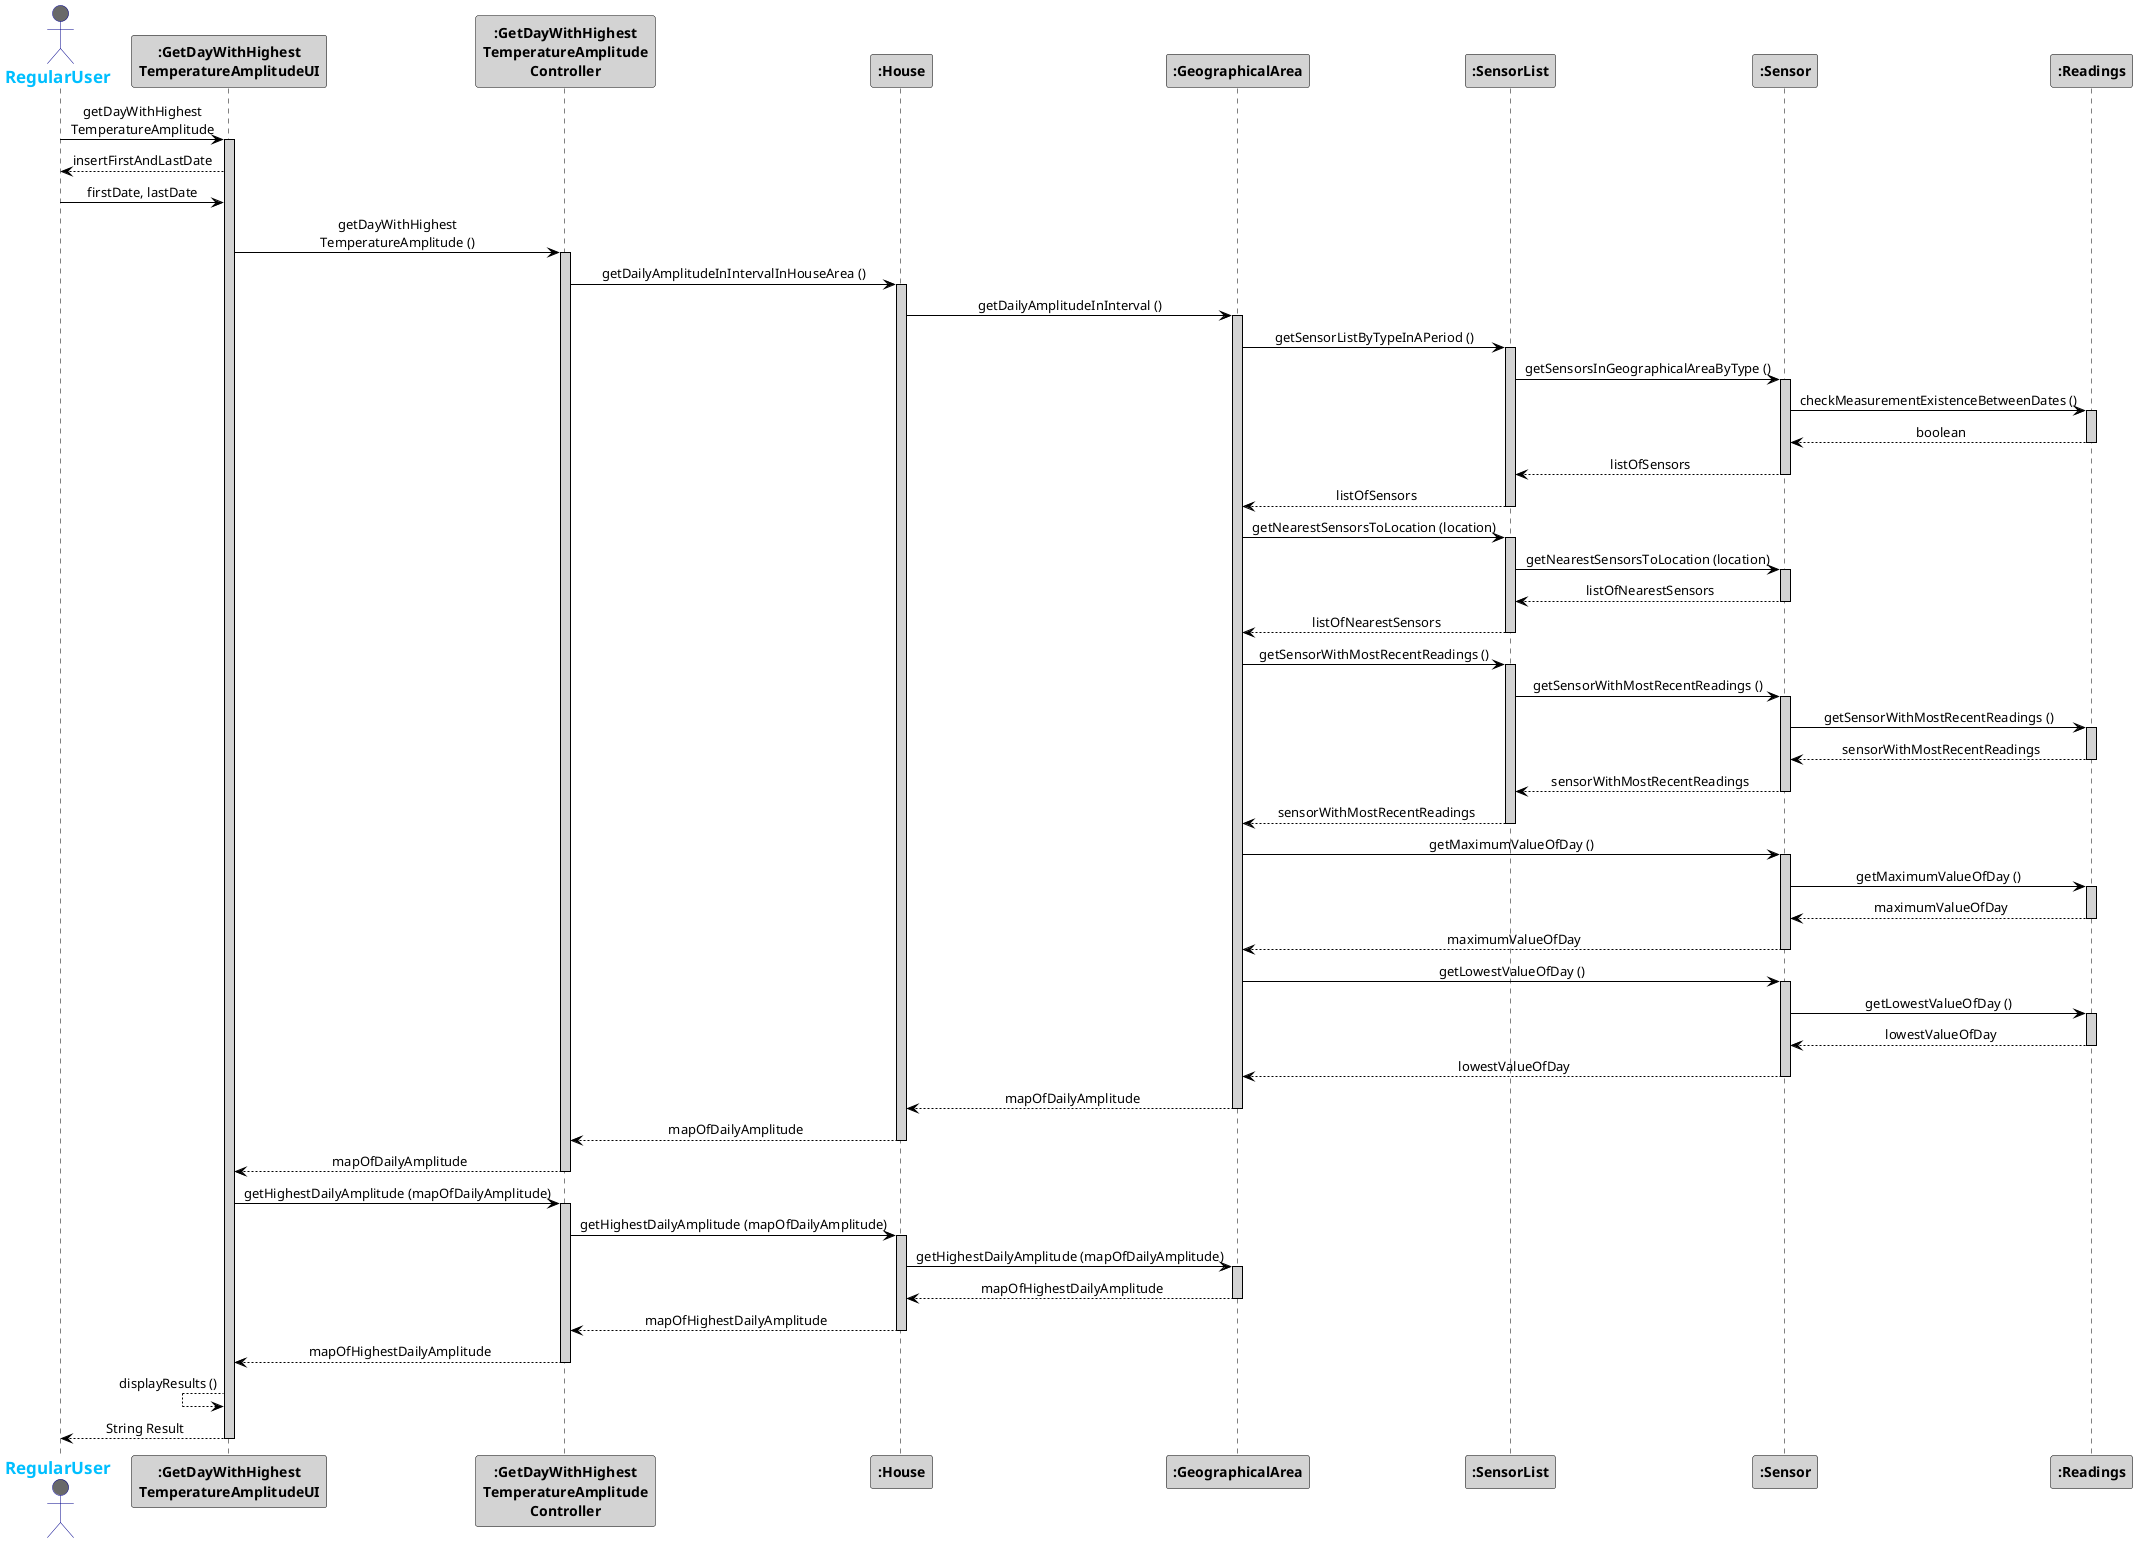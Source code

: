 @startuml
skinparam sequenceMessageAlign center
skinparam sequence {
	ArrowColor Black
	ActorBorderColor DarkBlue
	LifeLineBorderColor black
	LifeLineBackgroundColor LightGrey

	ParticipantBorderColor Black
	ParticipantBackgroundColor LightGrey
	ParticipantFontStyle Bold

	ActorBackgroundColor DimGrey
	ActorFontColor DeepSkyBlue
	ActorFontStyle Bold
	ActorFontSize 17
	ActorFontName Aapex
}

actor RegularUser
RegularUser -> ":GetDayWithHighest\nTemperatureAmplitudeUI": getDayWithHighest\nTemperatureAmplitude
activate ":GetDayWithHighest\nTemperatureAmplitudeUI"
":GetDayWithHighest\nTemperatureAmplitudeUI" --> RegularUser: insertFirstAndLastDate
RegularUser -> ":GetDayWithHighest\nTemperatureAmplitudeUI": firstDate, lastDate
":GetDayWithHighest\nTemperatureAmplitudeUI" -> ":GetDayWithHighest\nTemperatureAmplitude\nController": getDayWithHighest\nTemperatureAmplitude ()
activate ":GetDayWithHighest\nTemperatureAmplitude\nController"
":GetDayWithHighest\nTemperatureAmplitude\nController"-> ":House": getDailyAmplitudeInIntervalInHouseArea ()
activate ":House"
":House" -> ":GeographicalArea": getDailyAmplitudeInInterval ()
activate ":GeographicalArea"
":GeographicalArea" -> ":SensorList": getSensorListByTypeInAPeriod ()
activate ":SensorList"
":SensorList" -> ":Sensor": getSensorsInGeographicalAreaByType ()
activate ":Sensor"
":Sensor" -> ":Readings": checkMeasurementExistenceBetweenDates ()
activate ":Readings"
":Sensor" <-- ":Readings": boolean
deactivate ":Readings"
":SensorList" <-- ":Sensor": listOfSensors
deactivate ":Sensor"
":GeographicalArea" <-- ":SensorList": listOfSensors
deactivate ":SensorList"
":GeographicalArea" -> ":SensorList": getNearestSensorsToLocation (location)
activate ":SensorList"
":SensorList" -> ":Sensor": getNearestSensorsToLocation (location)
activate ":Sensor"
":SensorList" <-- ":Sensor": listOfNearestSensors
deactivate ":Sensor"
":GeographicalArea" <-- ":SensorList": listOfNearestSensors
deactivate ":SensorList"
":GeographicalArea" -> ":SensorList": getSensorWithMostRecentReadings ()
activate ":SensorList"
":SensorList" -> ":Sensor": getSensorWithMostRecentReadings ()
activate ":Sensor"
":Sensor" -> ":Readings": getSensorWithMostRecentReadings ()
activate ":Readings"
":Sensor" <-- ":Readings": sensorWithMostRecentReadings
deactivate ":Readings"
":SensorList" <-- ":Sensor": sensorWithMostRecentReadings
deactivate ":Sensor"
":GeographicalArea" <-- ":SensorList": sensorWithMostRecentReadings
deactivate ":SensorList"
":GeographicalArea" -> ":Sensor": getMaximumValueOfDay ()
activate ":Sensor"
":Sensor" -> ":Readings": getMaximumValueOfDay ()
activate ":Readings"
":Sensor" <-- ":Readings": maximumValueOfDay
deactivate ":Readings"
":GeographicalArea" <-- ":Sensor": maximumValueOfDay
deactivate ":Sensor"
":GeographicalArea" -> ":Sensor": getLowestValueOfDay ()
activate ":Sensor"
":Sensor" -> ":Readings": getLowestValueOfDay ()
activate ":Readings"
":Sensor" <-- ":Readings": lowestValueOfDay
deactivate ":Readings"
":GeographicalArea" <-- ":Sensor": lowestValueOfDay
deactivate ":Sensor"
":House" <-- ":GeographicalArea": mapOfDailyAmplitude
deactivate ":GeographicalArea"
":GetDayWithHighest\nTemperatureAmplitude\nController"<-- ":House": mapOfDailyAmplitude
deactivate ":House"
":GetDayWithHighest\nTemperatureAmplitudeUI" <-- ":GetDayWithHighest\nTemperatureAmplitude\nController": mapOfDailyAmplitude
deactivate ":GetDayWithHighest\nTemperatureAmplitude\nController"
":GetDayWithHighest\nTemperatureAmplitudeUI" -> ":GetDayWithHighest\nTemperatureAmplitude\nController": getHighestDailyAmplitude (mapOfDailyAmplitude)
activate ":GetDayWithHighest\nTemperatureAmplitude\nController"
":GetDayWithHighest\nTemperatureAmplitude\nController" -> ":House": getHighestDailyAmplitude (mapOfDailyAmplitude)
activate ":House"
":House" -> ":GeographicalArea": getHighestDailyAmplitude (mapOfDailyAmplitude)
activate ":GeographicalArea"
":House" <-- ":GeographicalArea": mapOfHighestDailyAmplitude
deactivate ":GeographicalArea"
":GetDayWithHighest\nTemperatureAmplitude\nController" <-- ":House": mapOfHighestDailyAmplitude
deactivate ":House"
":GetDayWithHighest\nTemperatureAmplitudeUI" <-- ":GetDayWithHighest\nTemperatureAmplitude\nController": mapOfHighestDailyAmplitude
deactivate ":GetDayWithHighest\nTemperatureAmplitude\nController"
":GetDayWithHighest\nTemperatureAmplitudeUI" <-- ":GetDayWithHighest\nTemperatureAmplitudeUI": displayResults ()
RegularUser <-- ":GetDayWithHighest\nTemperatureAmplitudeUI": String Result
deactivate ":GetDayWithHighest\nTemperatureAmplitudeUI"
@enduml